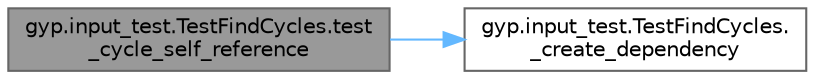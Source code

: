 digraph "gyp.input_test.TestFindCycles.test_cycle_self_reference"
{
 // LATEX_PDF_SIZE
  bgcolor="transparent";
  edge [fontname=Helvetica,fontsize=10,labelfontname=Helvetica,labelfontsize=10];
  node [fontname=Helvetica,fontsize=10,shape=box,height=0.2,width=0.4];
  rankdir="LR";
  Node1 [id="Node000001",label="gyp.input_test.TestFindCycles.test\l_cycle_self_reference",height=0.2,width=0.4,color="gray40", fillcolor="grey60", style="filled", fontcolor="black",tooltip=" "];
  Node1 -> Node2 [id="edge1_Node000001_Node000002",color="steelblue1",style="solid",tooltip=" "];
  Node2 [id="Node000002",label="gyp.input_test.TestFindCycles.\l_create_dependency",height=0.2,width=0.4,color="grey40", fillcolor="white", style="filled",URL="$classgyp_1_1input__test_1_1_test_find_cycles.html#a5a7962297fa3c05cfb3344074b5d7a31",tooltip=" "];
}
